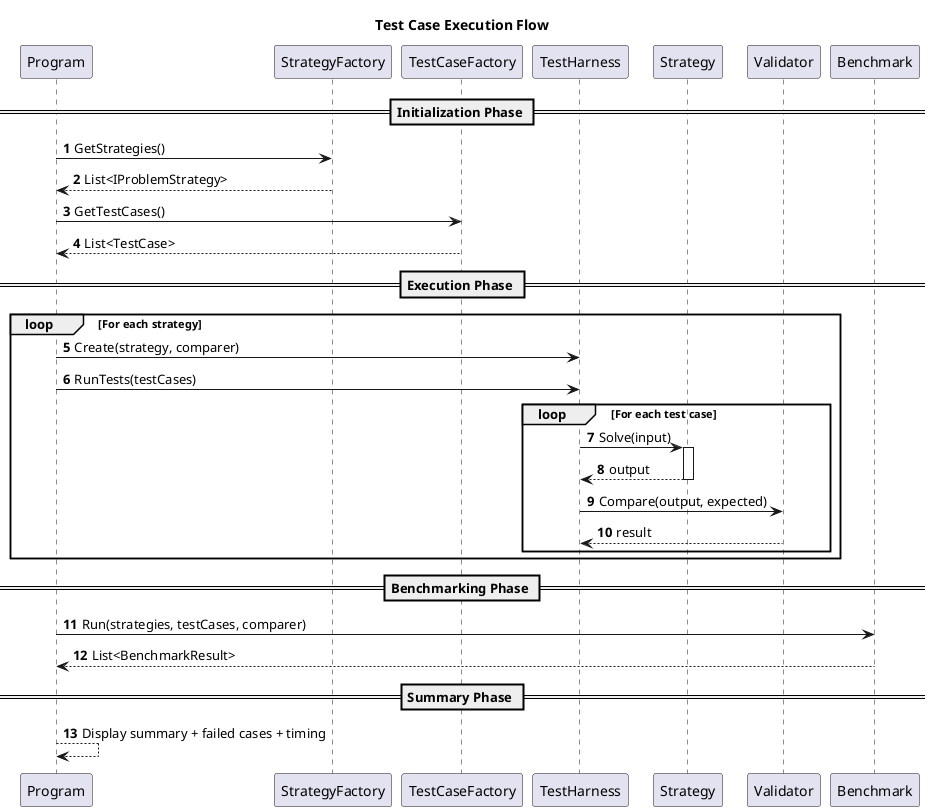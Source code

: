 @startuml
skinparam classAttributeIconSize 0
skinparam shadowing false
skinparam linetype ortho
autonumber

title Test Case Execution Flow

participant Program
participant StrategyFactory
participant TestCaseFactory
participant TestHarness
participant Strategy
participant Validator
participant Benchmark

== Initialization Phase ==

Program -> StrategyFactory : GetStrategies()
StrategyFactory --> Program : List<IProblemStrategy>

Program -> TestCaseFactory : GetTestCases()
TestCaseFactory --> Program : List<TestCase>

== Execution Phase ==

loop For each strategy
    Program -> TestHarness : Create(strategy, comparer)
    Program -> TestHarness : RunTests(testCases)

    loop For each test case
        TestHarness -> Strategy : Solve(input)
        activate Strategy
        Strategy --> TestHarness : output
        deactivate Strategy

        TestHarness -> Validator : Compare(output, expected)
        Validator --> TestHarness : result
    end
end

== Benchmarking Phase ==
Program -> Benchmark : Run(strategies, testCases, comparer)
Benchmark --> Program : List<BenchmarkResult>

== Summary Phase ==
Program --> Program : Display summary + failed cases + timing

@enduml